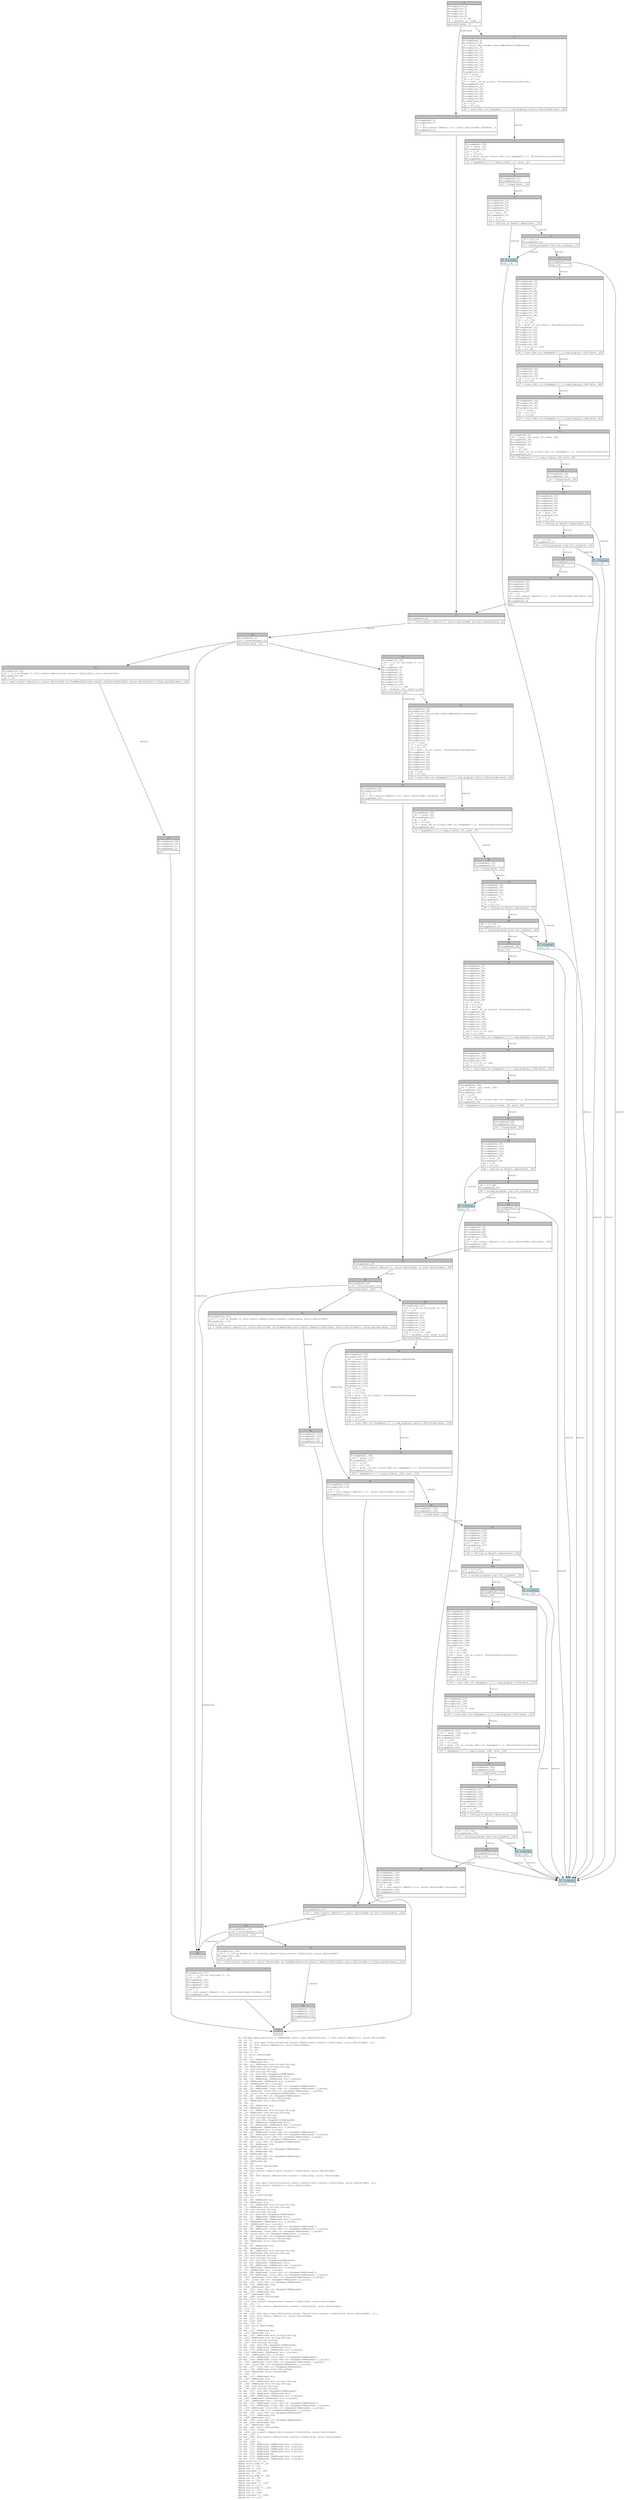 digraph Mir_0_4602 {
    graph [fontname="Courier, monospace"];
    node [fontname="Courier, monospace"];
    edge [fontname="Courier, monospace"];
    label=<fn validate_spot_position(_1: &amp;ReErased state::user::SpotPosition) -&gt; std::result::Result&lt;(), error::ErrorCode&gt;<br align="left"/>let _2: ();<br align="left"/>let mut _3: std::ops::ControlFlow&lt;std::result::Result&lt;std::convert::Infallible, error::ErrorCode&gt;, ()&gt;;<br align="left"/>let mut _4: std::result::Result&lt;(), error::ErrorCode&gt;;<br align="left"/>let mut _5: bool;<br align="left"/>let mut _6: u8;<br align="left"/>let mut _7: ();<br align="left"/>let _8: error::ErrorCode;<br align="left"/>let _9: ();<br align="left"/>let mut _10: &amp;ReErased str;<br align="left"/>let _11: &amp;ReErased str;<br align="left"/>let mut _12: &amp;ReErased std::string::String;<br align="left"/>let _13: &amp;ReErased std::string::String;<br align="left"/>let _14: std::string::String;<br align="left"/>let _15: std::string::String;<br align="left"/>let mut _16: std::fmt::Arguments&lt;ReErased&gt;;<br align="left"/>let mut _17: &amp;ReErased [&amp;ReErased str];<br align="left"/>let mut _18: &amp;ReErased [&amp;ReErased str; 2_usize];<br align="left"/>let _19: &amp;ReErased [&amp;ReErased str; 2_usize];<br align="left"/>let _20: [&amp;ReErased str; 2_usize];<br align="left"/>let mut _21: &amp;ReErased [core::fmt::rt::Argument&lt;ReErased&gt;];<br align="left"/>let mut _22: &amp;ReErased [core::fmt::rt::Argument&lt;ReErased&gt;; 1_usize];<br align="left"/>let _23: &amp;ReErased [core::fmt::rt::Argument&lt;ReErased&gt;; 1_usize];<br align="left"/>let _24: [core::fmt::rt::Argument&lt;ReErased&gt;; 1_usize];<br align="left"/>let mut _25: core::fmt::rt::Argument&lt;ReErased&gt;;<br align="left"/>let mut _26: &amp;ReErased error::ErrorCode;<br align="left"/>let _27: &amp;ReErased error::ErrorCode;<br align="left"/>let _28: ();<br align="left"/>let mut _29: &amp;ReErased str;<br align="left"/>let _30: &amp;ReErased str;<br align="left"/>let mut _31: &amp;ReErased std::string::String;<br align="left"/>let _32: &amp;ReErased std::string::String;<br align="left"/>let _33: std::string::String;<br align="left"/>let _34: std::string::String;<br align="left"/>let mut _35: std::fmt::Arguments&lt;ReErased&gt;;<br align="left"/>let mut _36: &amp;ReErased [&amp;ReErased str];<br align="left"/>let mut _37: &amp;ReErased [&amp;ReErased str; 3_usize];<br align="left"/>let _38: &amp;ReErased [&amp;ReErased str; 3_usize];<br align="left"/>let _39: [&amp;ReErased str; 3_usize];<br align="left"/>let mut _40: &amp;ReErased [core::fmt::rt::Argument&lt;ReErased&gt;];<br align="left"/>let mut _41: &amp;ReErased [core::fmt::rt::Argument&lt;ReErased&gt;; 3_usize];<br align="left"/>let _42: &amp;ReErased [core::fmt::rt::Argument&lt;ReErased&gt;; 3_usize];<br align="left"/>let _43: [core::fmt::rt::Argument&lt;ReErased&gt;; 3_usize];<br align="left"/>let mut _44: core::fmt::rt::Argument&lt;ReErased&gt;;<br align="left"/>let mut _45: &amp;ReErased u16;<br align="left"/>let _46: &amp;ReErased u16;<br align="left"/>let mut _47: core::fmt::rt::Argument&lt;ReErased&gt;;<br align="left"/>let mut _48: &amp;ReErased u8;<br align="left"/>let _49: &amp;ReErased u8;<br align="left"/>let mut _50: core::fmt::rt::Argument&lt;ReErased&gt;;<br align="left"/>let mut _51: &amp;ReErased u8;<br align="left"/>let _52: &amp;ReErased u8;<br align="left"/>let _53: u8;<br align="left"/>let mut _54: error::ErrorCode;<br align="left"/>let mut _55: isize;<br align="left"/>let _56: std::result::Result&lt;std::convert::Infallible, error::ErrorCode&gt;;<br align="left"/>let mut _57: !;<br align="left"/>let mut _58: std::result::Result&lt;std::convert::Infallible, error::ErrorCode&gt;;<br align="left"/>let _59: ();<br align="left"/>let _60: ();<br align="left"/>let mut _61: std::ops::ControlFlow&lt;std::result::Result&lt;std::convert::Infallible, error::ErrorCode&gt;, ()&gt;;<br align="left"/>let mut _62: std::result::Result&lt;(), error::ErrorCode&gt;;<br align="left"/>let mut _63: bool;<br align="left"/>let mut _64: i64;<br align="left"/>let mut _65: ();<br align="left"/>let _66: error::ErrorCode;<br align="left"/>let _67: ();<br align="left"/>let mut _68: &amp;ReErased str;<br align="left"/>let _69: &amp;ReErased str;<br align="left"/>let mut _70: &amp;ReErased std::string::String;<br align="left"/>let _71: &amp;ReErased std::string::String;<br align="left"/>let _72: std::string::String;<br align="left"/>let _73: std::string::String;<br align="left"/>let mut _74: std::fmt::Arguments&lt;ReErased&gt;;<br align="left"/>let mut _75: &amp;ReErased [&amp;ReErased str];<br align="left"/>let mut _76: &amp;ReErased [&amp;ReErased str; 2_usize];<br align="left"/>let _77: &amp;ReErased [&amp;ReErased str; 2_usize];<br align="left"/>let _78: [&amp;ReErased str; 2_usize];<br align="left"/>let mut _79: &amp;ReErased [core::fmt::rt::Argument&lt;ReErased&gt;];<br align="left"/>let mut _80: &amp;ReErased [core::fmt::rt::Argument&lt;ReErased&gt;; 1_usize];<br align="left"/>let _81: &amp;ReErased [core::fmt::rt::Argument&lt;ReErased&gt;; 1_usize];<br align="left"/>let _82: [core::fmt::rt::Argument&lt;ReErased&gt;; 1_usize];<br align="left"/>let mut _83: core::fmt::rt::Argument&lt;ReErased&gt;;<br align="left"/>let mut _84: &amp;ReErased error::ErrorCode;<br align="left"/>let _85: &amp;ReErased error::ErrorCode;<br align="left"/>let _86: ();<br align="left"/>let mut _87: &amp;ReErased str;<br align="left"/>let _88: &amp;ReErased str;<br align="left"/>let mut _89: &amp;ReErased std::string::String;<br align="left"/>let _90: &amp;ReErased std::string::String;<br align="left"/>let _91: std::string::String;<br align="left"/>let _92: std::string::String;<br align="left"/>let mut _93: std::fmt::Arguments&lt;ReErased&gt;;<br align="left"/>let mut _94: &amp;ReErased [&amp;ReErased str];<br align="left"/>let mut _95: &amp;ReErased [&amp;ReErased str; 3_usize];<br align="left"/>let _96: &amp;ReErased [&amp;ReErased str; 3_usize];<br align="left"/>let _97: [&amp;ReErased str; 3_usize];<br align="left"/>let mut _98: &amp;ReErased [core::fmt::rt::Argument&lt;ReErased&gt;];<br align="left"/>let mut _99: &amp;ReErased [core::fmt::rt::Argument&lt;ReErased&gt;; 2_usize];<br align="left"/>let _100: &amp;ReErased [core::fmt::rt::Argument&lt;ReErased&gt;; 2_usize];<br align="left"/>let _101: [core::fmt::rt::Argument&lt;ReErased&gt;; 2_usize];<br align="left"/>let mut _102: core::fmt::rt::Argument&lt;ReErased&gt;;<br align="left"/>let mut _103: &amp;ReErased u16;<br align="left"/>let _104: &amp;ReErased u16;<br align="left"/>let mut _105: core::fmt::rt::Argument&lt;ReErased&gt;;<br align="left"/>let mut _106: &amp;ReErased i64;<br align="left"/>let _107: &amp;ReErased i64;<br align="left"/>let mut _108: error::ErrorCode;<br align="left"/>let mut _109: isize;<br align="left"/>let _110: std::result::Result&lt;std::convert::Infallible, error::ErrorCode&gt;;<br align="left"/>let mut _111: !;<br align="left"/>let mut _112: std::result::Result&lt;std::convert::Infallible, error::ErrorCode&gt;;<br align="left"/>let _113: ();<br align="left"/>let _114: ();<br align="left"/>let mut _115: std::ops::ControlFlow&lt;std::result::Result&lt;std::convert::Infallible, error::ErrorCode&gt;, ()&gt;;<br align="left"/>let mut _116: std::result::Result&lt;(), error::ErrorCode&gt;;<br align="left"/>let mut _117: bool;<br align="left"/>let mut _118: i64;<br align="left"/>let mut _119: ();<br align="left"/>let _120: error::ErrorCode;<br align="left"/>let _121: ();<br align="left"/>let mut _122: &amp;ReErased str;<br align="left"/>let _123: &amp;ReErased str;<br align="left"/>let mut _124: &amp;ReErased std::string::String;<br align="left"/>let _125: &amp;ReErased std::string::String;<br align="left"/>let _126: std::string::String;<br align="left"/>let _127: std::string::String;<br align="left"/>let mut _128: std::fmt::Arguments&lt;ReErased&gt;;<br align="left"/>let mut _129: &amp;ReErased [&amp;ReErased str];<br align="left"/>let mut _130: &amp;ReErased [&amp;ReErased str; 2_usize];<br align="left"/>let _131: &amp;ReErased [&amp;ReErased str; 2_usize];<br align="left"/>let _132: [&amp;ReErased str; 2_usize];<br align="left"/>let mut _133: &amp;ReErased [core::fmt::rt::Argument&lt;ReErased&gt;];<br align="left"/>let mut _134: &amp;ReErased [core::fmt::rt::Argument&lt;ReErased&gt;; 1_usize];<br align="left"/>let _135: &amp;ReErased [core::fmt::rt::Argument&lt;ReErased&gt;; 1_usize];<br align="left"/>let _136: [core::fmt::rt::Argument&lt;ReErased&gt;; 1_usize];<br align="left"/>let mut _137: core::fmt::rt::Argument&lt;ReErased&gt;;<br align="left"/>let mut _138: &amp;ReErased error::ErrorCode;<br align="left"/>let _139: &amp;ReErased error::ErrorCode;<br align="left"/>let _140: ();<br align="left"/>let mut _141: &amp;ReErased str;<br align="left"/>let _142: &amp;ReErased str;<br align="left"/>let mut _143: &amp;ReErased std::string::String;<br align="left"/>let _144: &amp;ReErased std::string::String;<br align="left"/>let _145: std::string::String;<br align="left"/>let _146: std::string::String;<br align="left"/>let mut _147: std::fmt::Arguments&lt;ReErased&gt;;<br align="left"/>let mut _148: &amp;ReErased [&amp;ReErased str];<br align="left"/>let mut _149: &amp;ReErased [&amp;ReErased str; 3_usize];<br align="left"/>let _150: &amp;ReErased [&amp;ReErased str; 3_usize];<br align="left"/>let _151: [&amp;ReErased str; 3_usize];<br align="left"/>let mut _152: &amp;ReErased [core::fmt::rt::Argument&lt;ReErased&gt;];<br align="left"/>let mut _153: &amp;ReErased [core::fmt::rt::Argument&lt;ReErased&gt;; 2_usize];<br align="left"/>let _154: &amp;ReErased [core::fmt::rt::Argument&lt;ReErased&gt;; 2_usize];<br align="left"/>let _155: [core::fmt::rt::Argument&lt;ReErased&gt;; 2_usize];<br align="left"/>let mut _156: core::fmt::rt::Argument&lt;ReErased&gt;;<br align="left"/>let mut _157: &amp;ReErased u16;<br align="left"/>let _158: &amp;ReErased u16;<br align="left"/>let mut _159: core::fmt::rt::Argument&lt;ReErased&gt;;<br align="left"/>let mut _160: &amp;ReErased i64;<br align="left"/>let _161: &amp;ReErased i64;<br align="left"/>let mut _162: error::ErrorCode;<br align="left"/>let mut _163: isize;<br align="left"/>let _164: std::result::Result&lt;std::convert::Infallible, error::ErrorCode&gt;;<br align="left"/>let mut _165: !;<br align="left"/>let mut _166: std::result::Result&lt;std::convert::Infallible, error::ErrorCode&gt;;<br align="left"/>let _167: ();<br align="left"/>let mut _168: ();<br align="left"/>let mut _169: &amp;ReErased [&amp;ReErased str; 3_usize];<br align="left"/>let mut _170: &amp;ReErased [&amp;ReErased str; 2_usize];<br align="left"/>let mut _171: &amp;ReErased [&amp;ReErased str; 3_usize];<br align="left"/>let mut _172: &amp;ReErased [&amp;ReErased str; 2_usize];<br align="left"/>let mut _173: &amp;ReErased u8;<br align="left"/>let mut _174: &amp;ReErased [&amp;ReErased str; 3_usize];<br align="left"/>let mut _175: &amp;ReErased [&amp;ReErased str; 2_usize];<br align="left"/>debug position =&gt; _1;<br align="left"/>debug error_code =&gt; _8;<br align="left"/>debug res =&gt; _15;<br align="left"/>debug res =&gt; _34;<br align="left"/>debug residual =&gt; _56;<br align="left"/>debug val =&gt; _59;<br align="left"/>debug error_code =&gt; _66;<br align="left"/>debug res =&gt; _73;<br align="left"/>debug res =&gt; _92;<br align="left"/>debug residual =&gt; _110;<br align="left"/>debug val =&gt; _113;<br align="left"/>debug error_code =&gt; _120;<br align="left"/>debug res =&gt; _127;<br align="left"/>debug res =&gt; _146;<br align="left"/>debug residual =&gt; _164;<br align="left"/>debug val =&gt; _167;<br align="left"/>>;
    bb0__0_4602 [shape="none", label=<<table border="0" cellborder="1" cellspacing="0"><tr><td bgcolor="gray" align="center" colspan="1">0</td></tr><tr><td align="left" balign="left">StorageLive(_2)<br/>StorageLive(_3)<br/>StorageLive(_4)<br/>StorageLive(_5)<br/>StorageLive(_6)<br/>_6 = ((*_1).6: u8)<br/>_5 = Le(move _6, const _)<br/></td></tr><tr><td align="left">switchInt(move _5)</td></tr></table>>];
    bb1__0_4602 [shape="none", label=<<table border="0" cellborder="1" cellspacing="0"><tr><td bgcolor="gray" align="center" colspan="1">1</td></tr><tr><td align="left" balign="left">StorageDead(_6)<br/>StorageLive(_7)<br/>_7 = ()<br/>_4 = std::result::Result::&lt;(), error::ErrorCode&gt;::Ok(move _7)<br/>StorageDead(_7)<br/></td></tr><tr><td align="left">goto</td></tr></table>>];
    bb2__0_4602 [shape="none", label=<<table border="0" cellborder="1" cellspacing="0"><tr><td bgcolor="gray" align="center" colspan="1">2</td></tr><tr><td align="left" balign="left">StorageDead(_6)<br/>StorageLive(_8)<br/>_8 = error::ErrorCode::InvalidSpotPositionDetected<br/>StorageLive(_9)<br/>StorageLive(_10)<br/>StorageLive(_11)<br/>StorageLive(_12)<br/>StorageLive(_13)<br/>StorageLive(_14)<br/>StorageLive(_15)<br/>StorageLive(_16)<br/>StorageLive(_17)<br/>StorageLive(_18)<br/>StorageLive(_19)<br/>_175 = const _<br/>_19 = &amp;(*_175)<br/>_18 = &amp;(*_19)<br/>_17 = move _18 as &amp;[&amp;str] (PointerCoercion(Unsize))<br/>StorageDead(_18)<br/>StorageLive(_21)<br/>StorageLive(_22)<br/>StorageLive(_23)<br/>StorageLive(_24)<br/>StorageLive(_25)<br/>StorageLive(_26)<br/>StorageLive(_27)<br/>_27 = &amp;_8<br/>_26 = &amp;(*_27)<br/></td></tr><tr><td align="left">_25 = core::fmt::rt::Argument::&lt;'_&gt;::new_display::&lt;error::ErrorCode&gt;(move _26)</td></tr></table>>];
    bb3__0_4602 [shape="none", label=<<table border="0" cellborder="1" cellspacing="0"><tr><td bgcolor="gray" align="center" colspan="1">3</td></tr><tr><td align="left" balign="left">StorageDead(_26)<br/>_24 = [move _25]<br/>StorageDead(_25)<br/>_23 = &amp;_24<br/>_22 = &amp;(*_23)<br/>_21 = move _22 as &amp;[core::fmt::rt::Argument&lt;'_&gt;] (PointerCoercion(Unsize))<br/>StorageDead(_22)<br/></td></tr><tr><td align="left">_16 = Arguments::&lt;'_&gt;::new_v1(move _17, move _21)</td></tr></table>>];
    bb4__0_4602 [shape="none", label=<<table border="0" cellborder="1" cellspacing="0"><tr><td bgcolor="gray" align="center" colspan="1">4</td></tr><tr><td align="left" balign="left">StorageDead(_21)<br/>StorageDead(_17)<br/></td></tr><tr><td align="left">_15 = format(move _16)</td></tr></table>>];
    bb5__0_4602 [shape="none", label=<<table border="0" cellborder="1" cellspacing="0"><tr><td bgcolor="gray" align="center" colspan="1">5</td></tr><tr><td align="left" balign="left">StorageDead(_16)<br/>StorageDead(_27)<br/>StorageDead(_24)<br/>StorageDead(_23)<br/>StorageDead(_19)<br/>_14 = move _15<br/>StorageDead(_15)<br/>_13 = &amp;_14<br/>_12 = &amp;(*_13)<br/></td></tr><tr><td align="left">_11 = &lt;String as Deref&gt;::deref(move _12)</td></tr></table>>];
    bb6__0_4602 [shape="none", label=<<table border="0" cellborder="1" cellspacing="0"><tr><td bgcolor="gray" align="center" colspan="1">6</td></tr><tr><td align="left" balign="left">_10 = &amp;(*_11)<br/>StorageDead(_12)<br/></td></tr><tr><td align="left">_9 = solana_program::log::sol_log(move _10)</td></tr></table>>];
    bb7__0_4602 [shape="none", label=<<table border="0" cellborder="1" cellspacing="0"><tr><td bgcolor="gray" align="center" colspan="1">7</td></tr><tr><td align="left" balign="left">StorageDead(_10)<br/></td></tr><tr><td align="left">drop(_14)</td></tr></table>>];
    bb8__0_4602 [shape="none", label=<<table border="0" cellborder="1" cellspacing="0"><tr><td bgcolor="gray" align="center" colspan="1">8</td></tr><tr><td align="left" balign="left">StorageDead(_14)<br/>StorageDead(_13)<br/>StorageDead(_11)<br/>StorageDead(_9)<br/>StorageLive(_28)<br/>StorageLive(_29)<br/>StorageLive(_30)<br/>StorageLive(_31)<br/>StorageLive(_32)<br/>StorageLive(_33)<br/>StorageLive(_34)<br/>StorageLive(_35)<br/>StorageLive(_36)<br/>StorageLive(_37)<br/>StorageLive(_38)<br/>_174 = const _<br/>_38 = &amp;(*_174)<br/>_37 = &amp;(*_38)<br/>_36 = move _37 as &amp;[&amp;str] (PointerCoercion(Unsize))<br/>StorageDead(_37)<br/>StorageLive(_40)<br/>StorageLive(_41)<br/>StorageLive(_42)<br/>StorageLive(_43)<br/>StorageLive(_44)<br/>StorageLive(_45)<br/>StorageLive(_46)<br/>_46 = &amp;((*_1).4: u16)<br/>_45 = &amp;(*_46)<br/></td></tr><tr><td align="left">_44 = core::fmt::rt::Argument::&lt;'_&gt;::new_display::&lt;u16&gt;(move _45)</td></tr></table>>];
    bb9__0_4602 [shape="none", label=<<table border="0" cellborder="1" cellspacing="0"><tr><td bgcolor="gray" align="center" colspan="1">9</td></tr><tr><td align="left" balign="left">StorageDead(_45)<br/>StorageLive(_47)<br/>StorageLive(_48)<br/>StorageLive(_49)<br/>_49 = &amp;((*_1).6: u8)<br/>_48 = &amp;(*_49)<br/></td></tr><tr><td align="left">_47 = core::fmt::rt::Argument::&lt;'_&gt;::new_display::&lt;u8&gt;(move _48)</td></tr></table>>];
    bb10__0_4602 [shape="none", label=<<table border="0" cellborder="1" cellspacing="0"><tr><td bgcolor="gray" align="center" colspan="1">10</td></tr><tr><td align="left" balign="left">StorageDead(_48)<br/>StorageLive(_50)<br/>StorageLive(_51)<br/>StorageLive(_52)<br/>_173 = const _<br/>_52 = &amp;(*_173)<br/>_51 = &amp;(*_52)<br/></td></tr><tr><td align="left">_50 = core::fmt::rt::Argument::&lt;'_&gt;::new_display::&lt;u8&gt;(move _51)</td></tr></table>>];
    bb11__0_4602 [shape="none", label=<<table border="0" cellborder="1" cellspacing="0"><tr><td bgcolor="gray" align="center" colspan="1">11</td></tr><tr><td align="left" balign="left">StorageDead(_51)<br/>_43 = [move _44, move _47, move _50]<br/>StorageDead(_50)<br/>StorageDead(_47)<br/>StorageDead(_44)<br/>_42 = &amp;_43<br/>_41 = &amp;(*_42)<br/>_40 = move _41 as &amp;[core::fmt::rt::Argument&lt;'_&gt;] (PointerCoercion(Unsize))<br/>StorageDead(_41)<br/></td></tr><tr><td align="left">_35 = Arguments::&lt;'_&gt;::new_v1(move _36, move _40)</td></tr></table>>];
    bb12__0_4602 [shape="none", label=<<table border="0" cellborder="1" cellspacing="0"><tr><td bgcolor="gray" align="center" colspan="1">12</td></tr><tr><td align="left" balign="left">StorageDead(_40)<br/>StorageDead(_36)<br/></td></tr><tr><td align="left">_34 = format(move _35)</td></tr></table>>];
    bb13__0_4602 [shape="none", label=<<table border="0" cellborder="1" cellspacing="0"><tr><td bgcolor="gray" align="center" colspan="1">13</td></tr><tr><td align="left" balign="left">StorageDead(_35)<br/>StorageDead(_52)<br/>StorageDead(_49)<br/>StorageDead(_46)<br/>StorageDead(_43)<br/>StorageDead(_42)<br/>StorageDead(_38)<br/>_33 = move _34<br/>StorageDead(_34)<br/>_32 = &amp;_33<br/>_31 = &amp;(*_32)<br/></td></tr><tr><td align="left">_30 = &lt;String as Deref&gt;::deref(move _31)</td></tr></table>>];
    bb14__0_4602 [shape="none", label=<<table border="0" cellborder="1" cellspacing="0"><tr><td bgcolor="gray" align="center" colspan="1">14</td></tr><tr><td align="left" balign="left">_29 = &amp;(*_30)<br/>StorageDead(_31)<br/></td></tr><tr><td align="left">_28 = solana_program::log::sol_log(move _29)</td></tr></table>>];
    bb15__0_4602 [shape="none", label=<<table border="0" cellborder="1" cellspacing="0"><tr><td bgcolor="gray" align="center" colspan="1">15</td></tr><tr><td align="left" balign="left">StorageDead(_29)<br/></td></tr><tr><td align="left">drop(_33)</td></tr></table>>];
    bb16__0_4602 [shape="none", label=<<table border="0" cellborder="1" cellspacing="0"><tr><td bgcolor="gray" align="center" colspan="1">16</td></tr><tr><td align="left" balign="left">StorageDead(_33)<br/>StorageDead(_32)<br/>StorageDead(_30)<br/>StorageDead(_28)<br/>StorageLive(_54)<br/>_54 = _8<br/>_4 = std::result::Result::&lt;(), error::ErrorCode&gt;::Err(move _54)<br/>StorageDead(_54)<br/>StorageDead(_8)<br/></td></tr><tr><td align="left">goto</td></tr></table>>];
    bb17__0_4602 [shape="none", label=<<table border="0" cellborder="1" cellspacing="0"><tr><td bgcolor="gray" align="center" colspan="1">17</td></tr><tr><td align="left" balign="left">StorageDead(_5)<br/></td></tr><tr><td align="left">_3 = &lt;std::result::Result&lt;(), error::ErrorCode&gt; as Try&gt;::branch(move _4)</td></tr></table>>];
    bb18__0_4602 [shape="none", label=<<table border="0" cellborder="1" cellspacing="0"><tr><td bgcolor="gray" align="center" colspan="1">18</td></tr><tr><td align="left" balign="left">StorageDead(_4)<br/>_55 = discriminant(_3)<br/></td></tr><tr><td align="left">switchInt(move _55)</td></tr></table>>];
    bb19__0_4602 [shape="none", label=<<table border="0" cellborder="1" cellspacing="0"><tr><td bgcolor="gray" align="center" colspan="1">19</td></tr><tr><td align="left" balign="left">StorageLive(_59)<br/>_59 = ((_3 as Continue).0: ())<br/>_2 = _59<br/>StorageDead(_59)<br/>StorageDead(_3)<br/>StorageDead(_2)<br/>StorageLive(_60)<br/>StorageLive(_61)<br/>StorageLive(_62)<br/>StorageLive(_63)<br/>StorageLive(_64)<br/>_64 = ((*_1).1: i64)<br/>_63 = Ge(move _64, const 0_i64)<br/></td></tr><tr><td align="left">switchInt(move _63)</td></tr></table>>];
    bb20__0_4602 [shape="none", label=<<table border="0" cellborder="1" cellspacing="0"><tr><td bgcolor="gray" align="center" colspan="1">20</td></tr><tr><td align="left">unreachable</td></tr></table>>];
    bb21__0_4602 [shape="none", label=<<table border="0" cellborder="1" cellspacing="0"><tr><td bgcolor="gray" align="center" colspan="1">21</td></tr><tr><td align="left" balign="left">StorageLive(_56)<br/>_56 = ((_3 as Break).0: std::result::Result&lt;std::convert::Infallible, error::ErrorCode&gt;)<br/>StorageLive(_58)<br/>_58 = _56<br/></td></tr><tr><td align="left">_0 = &lt;std::result::Result&lt;(), error::ErrorCode&gt; as FromResidual&lt;std::result::Result&lt;Infallible, error::ErrorCode&gt;&gt;&gt;::from_residual(move _58)</td></tr></table>>];
    bb22__0_4602 [shape="none", label=<<table border="0" cellborder="1" cellspacing="0"><tr><td bgcolor="gray" align="center" colspan="1">22</td></tr><tr><td align="left" balign="left">StorageDead(_58)<br/>StorageDead(_56)<br/>StorageDead(_3)<br/>StorageDead(_2)<br/></td></tr><tr><td align="left">goto</td></tr></table>>];
    bb23__0_4602 [shape="none", label=<<table border="0" cellborder="1" cellspacing="0"><tr><td bgcolor="gray" align="center" colspan="1">23</td></tr><tr><td align="left" balign="left">StorageDead(_64)<br/>StorageLive(_65)<br/>_65 = ()<br/>_62 = std::result::Result::&lt;(), error::ErrorCode&gt;::Ok(move _65)<br/>StorageDead(_65)<br/></td></tr><tr><td align="left">goto</td></tr></table>>];
    bb24__0_4602 [shape="none", label=<<table border="0" cellborder="1" cellspacing="0"><tr><td bgcolor="gray" align="center" colspan="1">24</td></tr><tr><td align="left" balign="left">StorageDead(_64)<br/>StorageLive(_66)<br/>_66 = error::ErrorCode::InvalidSpotPositionDetected<br/>StorageLive(_67)<br/>StorageLive(_68)<br/>StorageLive(_69)<br/>StorageLive(_70)<br/>StorageLive(_71)<br/>StorageLive(_72)<br/>StorageLive(_73)<br/>StorageLive(_74)<br/>StorageLive(_75)<br/>StorageLive(_76)<br/>StorageLive(_77)<br/>_172 = const _<br/>_77 = &amp;(*_172)<br/>_76 = &amp;(*_77)<br/>_75 = move _76 as &amp;[&amp;str] (PointerCoercion(Unsize))<br/>StorageDead(_76)<br/>StorageLive(_79)<br/>StorageLive(_80)<br/>StorageLive(_81)<br/>StorageLive(_82)<br/>StorageLive(_83)<br/>StorageLive(_84)<br/>StorageLive(_85)<br/>_85 = &amp;_66<br/>_84 = &amp;(*_85)<br/></td></tr><tr><td align="left">_83 = core::fmt::rt::Argument::&lt;'_&gt;::new_display::&lt;error::ErrorCode&gt;(move _84)</td></tr></table>>];
    bb25__0_4602 [shape="none", label=<<table border="0" cellborder="1" cellspacing="0"><tr><td bgcolor="gray" align="center" colspan="1">25</td></tr><tr><td align="left" balign="left">StorageDead(_84)<br/>_82 = [move _83]<br/>StorageDead(_83)<br/>_81 = &amp;_82<br/>_80 = &amp;(*_81)<br/>_79 = move _80 as &amp;[core::fmt::rt::Argument&lt;'_&gt;] (PointerCoercion(Unsize))<br/>StorageDead(_80)<br/></td></tr><tr><td align="left">_74 = Arguments::&lt;'_&gt;::new_v1(move _75, move _79)</td></tr></table>>];
    bb26__0_4602 [shape="none", label=<<table border="0" cellborder="1" cellspacing="0"><tr><td bgcolor="gray" align="center" colspan="1">26</td></tr><tr><td align="left" balign="left">StorageDead(_79)<br/>StorageDead(_75)<br/></td></tr><tr><td align="left">_73 = format(move _74)</td></tr></table>>];
    bb27__0_4602 [shape="none", label=<<table border="0" cellborder="1" cellspacing="0"><tr><td bgcolor="gray" align="center" colspan="1">27</td></tr><tr><td align="left" balign="left">StorageDead(_74)<br/>StorageDead(_85)<br/>StorageDead(_82)<br/>StorageDead(_81)<br/>StorageDead(_77)<br/>_72 = move _73<br/>StorageDead(_73)<br/>_71 = &amp;_72<br/>_70 = &amp;(*_71)<br/></td></tr><tr><td align="left">_69 = &lt;String as Deref&gt;::deref(move _70)</td></tr></table>>];
    bb28__0_4602 [shape="none", label=<<table border="0" cellborder="1" cellspacing="0"><tr><td bgcolor="gray" align="center" colspan="1">28</td></tr><tr><td align="left" balign="left">_68 = &amp;(*_69)<br/>StorageDead(_70)<br/></td></tr><tr><td align="left">_67 = solana_program::log::sol_log(move _68)</td></tr></table>>];
    bb29__0_4602 [shape="none", label=<<table border="0" cellborder="1" cellspacing="0"><tr><td bgcolor="gray" align="center" colspan="1">29</td></tr><tr><td align="left" balign="left">StorageDead(_68)<br/></td></tr><tr><td align="left">drop(_72)</td></tr></table>>];
    bb30__0_4602 [shape="none", label=<<table border="0" cellborder="1" cellspacing="0"><tr><td bgcolor="gray" align="center" colspan="1">30</td></tr><tr><td align="left" balign="left">StorageDead(_72)<br/>StorageDead(_71)<br/>StorageDead(_69)<br/>StorageDead(_67)<br/>StorageLive(_86)<br/>StorageLive(_87)<br/>StorageLive(_88)<br/>StorageLive(_89)<br/>StorageLive(_90)<br/>StorageLive(_91)<br/>StorageLive(_92)<br/>StorageLive(_93)<br/>StorageLive(_94)<br/>StorageLive(_95)<br/>StorageLive(_96)<br/>_171 = const _<br/>_96 = &amp;(*_171)<br/>_95 = &amp;(*_96)<br/>_94 = move _95 as &amp;[&amp;str] (PointerCoercion(Unsize))<br/>StorageDead(_95)<br/>StorageLive(_98)<br/>StorageLive(_99)<br/>StorageLive(_100)<br/>StorageLive(_101)<br/>StorageLive(_102)<br/>StorageLive(_103)<br/>StorageLive(_104)<br/>_104 = &amp;((*_1).4: u16)<br/>_103 = &amp;(*_104)<br/></td></tr><tr><td align="left">_102 = core::fmt::rt::Argument::&lt;'_&gt;::new_display::&lt;u16&gt;(move _103)</td></tr></table>>];
    bb31__0_4602 [shape="none", label=<<table border="0" cellborder="1" cellspacing="0"><tr><td bgcolor="gray" align="center" colspan="1">31</td></tr><tr><td align="left" balign="left">StorageDead(_103)<br/>StorageLive(_105)<br/>StorageLive(_106)<br/>StorageLive(_107)<br/>_107 = &amp;((*_1).1: i64)<br/>_106 = &amp;(*_107)<br/></td></tr><tr><td align="left">_105 = core::fmt::rt::Argument::&lt;'_&gt;::new_display::&lt;i64&gt;(move _106)</td></tr></table>>];
    bb32__0_4602 [shape="none", label=<<table border="0" cellborder="1" cellspacing="0"><tr><td bgcolor="gray" align="center" colspan="1">32</td></tr><tr><td align="left" balign="left">StorageDead(_106)<br/>_101 = [move _102, move _105]<br/>StorageDead(_105)<br/>StorageDead(_102)<br/>_100 = &amp;_101<br/>_99 = &amp;(*_100)<br/>_98 = move _99 as &amp;[core::fmt::rt::Argument&lt;'_&gt;] (PointerCoercion(Unsize))<br/>StorageDead(_99)<br/></td></tr><tr><td align="left">_93 = Arguments::&lt;'_&gt;::new_v1(move _94, move _98)</td></tr></table>>];
    bb33__0_4602 [shape="none", label=<<table border="0" cellborder="1" cellspacing="0"><tr><td bgcolor="gray" align="center" colspan="1">33</td></tr><tr><td align="left" balign="left">StorageDead(_98)<br/>StorageDead(_94)<br/></td></tr><tr><td align="left">_92 = format(move _93)</td></tr></table>>];
    bb34__0_4602 [shape="none", label=<<table border="0" cellborder="1" cellspacing="0"><tr><td bgcolor="gray" align="center" colspan="1">34</td></tr><tr><td align="left" balign="left">StorageDead(_93)<br/>StorageDead(_107)<br/>StorageDead(_104)<br/>StorageDead(_101)<br/>StorageDead(_100)<br/>StorageDead(_96)<br/>_91 = move _92<br/>StorageDead(_92)<br/>_90 = &amp;_91<br/>_89 = &amp;(*_90)<br/></td></tr><tr><td align="left">_88 = &lt;String as Deref&gt;::deref(move _89)</td></tr></table>>];
    bb35__0_4602 [shape="none", label=<<table border="0" cellborder="1" cellspacing="0"><tr><td bgcolor="gray" align="center" colspan="1">35</td></tr><tr><td align="left" balign="left">_87 = &amp;(*_88)<br/>StorageDead(_89)<br/></td></tr><tr><td align="left">_86 = solana_program::log::sol_log(move _87)</td></tr></table>>];
    bb36__0_4602 [shape="none", label=<<table border="0" cellborder="1" cellspacing="0"><tr><td bgcolor="gray" align="center" colspan="1">36</td></tr><tr><td align="left" balign="left">StorageDead(_87)<br/></td></tr><tr><td align="left">drop(_91)</td></tr></table>>];
    bb37__0_4602 [shape="none", label=<<table border="0" cellborder="1" cellspacing="0"><tr><td bgcolor="gray" align="center" colspan="1">37</td></tr><tr><td align="left" balign="left">StorageDead(_91)<br/>StorageDead(_90)<br/>StorageDead(_88)<br/>StorageDead(_86)<br/>StorageLive(_108)<br/>_108 = _66<br/>_62 = std::result::Result::&lt;(), error::ErrorCode&gt;::Err(move _108)<br/>StorageDead(_108)<br/>StorageDead(_66)<br/></td></tr><tr><td align="left">goto</td></tr></table>>];
    bb38__0_4602 [shape="none", label=<<table border="0" cellborder="1" cellspacing="0"><tr><td bgcolor="gray" align="center" colspan="1">38</td></tr><tr><td align="left" balign="left">StorageDead(_63)<br/></td></tr><tr><td align="left">_61 = &lt;std::result::Result&lt;(), error::ErrorCode&gt; as Try&gt;::branch(move _62)</td></tr></table>>];
    bb39__0_4602 [shape="none", label=<<table border="0" cellborder="1" cellspacing="0"><tr><td bgcolor="gray" align="center" colspan="1">39</td></tr><tr><td align="left" balign="left">StorageDead(_62)<br/>_109 = discriminant(_61)<br/></td></tr><tr><td align="left">switchInt(move _109)</td></tr></table>>];
    bb40__0_4602 [shape="none", label=<<table border="0" cellborder="1" cellspacing="0"><tr><td bgcolor="gray" align="center" colspan="1">40</td></tr><tr><td align="left" balign="left">StorageLive(_113)<br/>_113 = ((_61 as Continue).0: ())<br/>_60 = _113<br/>StorageDead(_113)<br/>StorageDead(_61)<br/>StorageDead(_60)<br/>StorageLive(_114)<br/>StorageLive(_115)<br/>StorageLive(_116)<br/>StorageLive(_117)<br/>StorageLive(_118)<br/>_118 = ((*_1).2: i64)<br/>_117 = Le(move _118, const 0_i64)<br/></td></tr><tr><td align="left">switchInt(move _117)</td></tr></table>>];
    bb41__0_4602 [shape="none", label=<<table border="0" cellborder="1" cellspacing="0"><tr><td bgcolor="gray" align="center" colspan="1">41</td></tr><tr><td align="left" balign="left">StorageLive(_110)<br/>_110 = ((_61 as Break).0: std::result::Result&lt;std::convert::Infallible, error::ErrorCode&gt;)<br/>StorageLive(_112)<br/>_112 = _110<br/></td></tr><tr><td align="left">_0 = &lt;std::result::Result&lt;(), error::ErrorCode&gt; as FromResidual&lt;std::result::Result&lt;Infallible, error::ErrorCode&gt;&gt;&gt;::from_residual(move _112)</td></tr></table>>];
    bb42__0_4602 [shape="none", label=<<table border="0" cellborder="1" cellspacing="0"><tr><td bgcolor="gray" align="center" colspan="1">42</td></tr><tr><td align="left" balign="left">StorageDead(_112)<br/>StorageDead(_110)<br/>StorageDead(_61)<br/>StorageDead(_60)<br/></td></tr><tr><td align="left">goto</td></tr></table>>];
    bb43__0_4602 [shape="none", label=<<table border="0" cellborder="1" cellspacing="0"><tr><td bgcolor="gray" align="center" colspan="1">43</td></tr><tr><td align="left" balign="left">StorageDead(_118)<br/>StorageLive(_119)<br/>_119 = ()<br/>_116 = std::result::Result::&lt;(), error::ErrorCode&gt;::Ok(move _119)<br/>StorageDead(_119)<br/></td></tr><tr><td align="left">goto</td></tr></table>>];
    bb44__0_4602 [shape="none", label=<<table border="0" cellborder="1" cellspacing="0"><tr><td bgcolor="gray" align="center" colspan="1">44</td></tr><tr><td align="left" balign="left">StorageDead(_118)<br/>StorageLive(_120)<br/>_120 = error::ErrorCode::InvalidSpotPositionDetected<br/>StorageLive(_121)<br/>StorageLive(_122)<br/>StorageLive(_123)<br/>StorageLive(_124)<br/>StorageLive(_125)<br/>StorageLive(_126)<br/>StorageLive(_127)<br/>StorageLive(_128)<br/>StorageLive(_129)<br/>StorageLive(_130)<br/>StorageLive(_131)<br/>_170 = const _<br/>_131 = &amp;(*_170)<br/>_130 = &amp;(*_131)<br/>_129 = move _130 as &amp;[&amp;str] (PointerCoercion(Unsize))<br/>StorageDead(_130)<br/>StorageLive(_133)<br/>StorageLive(_134)<br/>StorageLive(_135)<br/>StorageLive(_136)<br/>StorageLive(_137)<br/>StorageLive(_138)<br/>StorageLive(_139)<br/>_139 = &amp;_120<br/>_138 = &amp;(*_139)<br/></td></tr><tr><td align="left">_137 = core::fmt::rt::Argument::&lt;'_&gt;::new_display::&lt;error::ErrorCode&gt;(move _138)</td></tr></table>>];
    bb45__0_4602 [shape="none", label=<<table border="0" cellborder="1" cellspacing="0"><tr><td bgcolor="gray" align="center" colspan="1">45</td></tr><tr><td align="left" balign="left">StorageDead(_138)<br/>_136 = [move _137]<br/>StorageDead(_137)<br/>_135 = &amp;_136<br/>_134 = &amp;(*_135)<br/>_133 = move _134 as &amp;[core::fmt::rt::Argument&lt;'_&gt;] (PointerCoercion(Unsize))<br/>StorageDead(_134)<br/></td></tr><tr><td align="left">_128 = Arguments::&lt;'_&gt;::new_v1(move _129, move _133)</td></tr></table>>];
    bb46__0_4602 [shape="none", label=<<table border="0" cellborder="1" cellspacing="0"><tr><td bgcolor="gray" align="center" colspan="1">46</td></tr><tr><td align="left" balign="left">StorageDead(_133)<br/>StorageDead(_129)<br/></td></tr><tr><td align="left">_127 = format(move _128)</td></tr></table>>];
    bb47__0_4602 [shape="none", label=<<table border="0" cellborder="1" cellspacing="0"><tr><td bgcolor="gray" align="center" colspan="1">47</td></tr><tr><td align="left" balign="left">StorageDead(_128)<br/>StorageDead(_139)<br/>StorageDead(_136)<br/>StorageDead(_135)<br/>StorageDead(_131)<br/>_126 = move _127<br/>StorageDead(_127)<br/>_125 = &amp;_126<br/>_124 = &amp;(*_125)<br/></td></tr><tr><td align="left">_123 = &lt;String as Deref&gt;::deref(move _124)</td></tr></table>>];
    bb48__0_4602 [shape="none", label=<<table border="0" cellborder="1" cellspacing="0"><tr><td bgcolor="gray" align="center" colspan="1">48</td></tr><tr><td align="left" balign="left">_122 = &amp;(*_123)<br/>StorageDead(_124)<br/></td></tr><tr><td align="left">_121 = solana_program::log::sol_log(move _122)</td></tr></table>>];
    bb49__0_4602 [shape="none", label=<<table border="0" cellborder="1" cellspacing="0"><tr><td bgcolor="gray" align="center" colspan="1">49</td></tr><tr><td align="left" balign="left">StorageDead(_122)<br/></td></tr><tr><td align="left">drop(_126)</td></tr></table>>];
    bb50__0_4602 [shape="none", label=<<table border="0" cellborder="1" cellspacing="0"><tr><td bgcolor="gray" align="center" colspan="1">50</td></tr><tr><td align="left" balign="left">StorageDead(_126)<br/>StorageDead(_125)<br/>StorageDead(_123)<br/>StorageDead(_121)<br/>StorageLive(_140)<br/>StorageLive(_141)<br/>StorageLive(_142)<br/>StorageLive(_143)<br/>StorageLive(_144)<br/>StorageLive(_145)<br/>StorageLive(_146)<br/>StorageLive(_147)<br/>StorageLive(_148)<br/>StorageLive(_149)<br/>StorageLive(_150)<br/>_169 = const _<br/>_150 = &amp;(*_169)<br/>_149 = &amp;(*_150)<br/>_148 = move _149 as &amp;[&amp;str] (PointerCoercion(Unsize))<br/>StorageDead(_149)<br/>StorageLive(_152)<br/>StorageLive(_153)<br/>StorageLive(_154)<br/>StorageLive(_155)<br/>StorageLive(_156)<br/>StorageLive(_157)<br/>StorageLive(_158)<br/>_158 = &amp;((*_1).4: u16)<br/>_157 = &amp;(*_158)<br/></td></tr><tr><td align="left">_156 = core::fmt::rt::Argument::&lt;'_&gt;::new_display::&lt;u16&gt;(move _157)</td></tr></table>>];
    bb51__0_4602 [shape="none", label=<<table border="0" cellborder="1" cellspacing="0"><tr><td bgcolor="gray" align="center" colspan="1">51</td></tr><tr><td align="left" balign="left">StorageDead(_157)<br/>StorageLive(_159)<br/>StorageLive(_160)<br/>StorageLive(_161)<br/>_161 = &amp;((*_1).2: i64)<br/>_160 = &amp;(*_161)<br/></td></tr><tr><td align="left">_159 = core::fmt::rt::Argument::&lt;'_&gt;::new_display::&lt;i64&gt;(move _160)</td></tr></table>>];
    bb52__0_4602 [shape="none", label=<<table border="0" cellborder="1" cellspacing="0"><tr><td bgcolor="gray" align="center" colspan="1">52</td></tr><tr><td align="left" balign="left">StorageDead(_160)<br/>_155 = [move _156, move _159]<br/>StorageDead(_159)<br/>StorageDead(_156)<br/>_154 = &amp;_155<br/>_153 = &amp;(*_154)<br/>_152 = move _153 as &amp;[core::fmt::rt::Argument&lt;'_&gt;] (PointerCoercion(Unsize))<br/>StorageDead(_153)<br/></td></tr><tr><td align="left">_147 = Arguments::&lt;'_&gt;::new_v1(move _148, move _152)</td></tr></table>>];
    bb53__0_4602 [shape="none", label=<<table border="0" cellborder="1" cellspacing="0"><tr><td bgcolor="gray" align="center" colspan="1">53</td></tr><tr><td align="left" balign="left">StorageDead(_152)<br/>StorageDead(_148)<br/></td></tr><tr><td align="left">_146 = format(move _147)</td></tr></table>>];
    bb54__0_4602 [shape="none", label=<<table border="0" cellborder="1" cellspacing="0"><tr><td bgcolor="gray" align="center" colspan="1">54</td></tr><tr><td align="left" balign="left">StorageDead(_147)<br/>StorageDead(_161)<br/>StorageDead(_158)<br/>StorageDead(_155)<br/>StorageDead(_154)<br/>StorageDead(_150)<br/>_145 = move _146<br/>StorageDead(_146)<br/>_144 = &amp;_145<br/>_143 = &amp;(*_144)<br/></td></tr><tr><td align="left">_142 = &lt;String as Deref&gt;::deref(move _143)</td></tr></table>>];
    bb55__0_4602 [shape="none", label=<<table border="0" cellborder="1" cellspacing="0"><tr><td bgcolor="gray" align="center" colspan="1">55</td></tr><tr><td align="left" balign="left">_141 = &amp;(*_142)<br/>StorageDead(_143)<br/></td></tr><tr><td align="left">_140 = solana_program::log::sol_log(move _141)</td></tr></table>>];
    bb56__0_4602 [shape="none", label=<<table border="0" cellborder="1" cellspacing="0"><tr><td bgcolor="gray" align="center" colspan="1">56</td></tr><tr><td align="left" balign="left">StorageDead(_141)<br/></td></tr><tr><td align="left">drop(_145)</td></tr></table>>];
    bb57__0_4602 [shape="none", label=<<table border="0" cellborder="1" cellspacing="0"><tr><td bgcolor="gray" align="center" colspan="1">57</td></tr><tr><td align="left" balign="left">StorageDead(_145)<br/>StorageDead(_144)<br/>StorageDead(_142)<br/>StorageDead(_140)<br/>StorageLive(_162)<br/>_162 = _120<br/>_116 = std::result::Result::&lt;(), error::ErrorCode&gt;::Err(move _162)<br/>StorageDead(_162)<br/>StorageDead(_120)<br/></td></tr><tr><td align="left">goto</td></tr></table>>];
    bb58__0_4602 [shape="none", label=<<table border="0" cellborder="1" cellspacing="0"><tr><td bgcolor="gray" align="center" colspan="1">58</td></tr><tr><td align="left" balign="left">StorageDead(_117)<br/></td></tr><tr><td align="left">_115 = &lt;std::result::Result&lt;(), error::ErrorCode&gt; as Try&gt;::branch(move _116)</td></tr></table>>];
    bb59__0_4602 [shape="none", label=<<table border="0" cellborder="1" cellspacing="0"><tr><td bgcolor="gray" align="center" colspan="1">59</td></tr><tr><td align="left" balign="left">StorageDead(_116)<br/>_163 = discriminant(_115)<br/></td></tr><tr><td align="left">switchInt(move _163)</td></tr></table>>];
    bb60__0_4602 [shape="none", label=<<table border="0" cellborder="1" cellspacing="0"><tr><td bgcolor="gray" align="center" colspan="1">60</td></tr><tr><td align="left" balign="left">StorageLive(_167)<br/>_167 = ((_115 as Continue).0: ())<br/>_114 = _167<br/>StorageDead(_167)<br/>StorageDead(_115)<br/>StorageDead(_114)<br/>StorageLive(_168)<br/>_168 = ()<br/>_0 = std::result::Result::&lt;(), error::ErrorCode&gt;::Ok(move _168)<br/>StorageDead(_168)<br/></td></tr><tr><td align="left">goto</td></tr></table>>];
    bb61__0_4602 [shape="none", label=<<table border="0" cellborder="1" cellspacing="0"><tr><td bgcolor="gray" align="center" colspan="1">61</td></tr><tr><td align="left" balign="left">StorageLive(_164)<br/>_164 = ((_115 as Break).0: std::result::Result&lt;std::convert::Infallible, error::ErrorCode&gt;)<br/>StorageLive(_166)<br/>_166 = _164<br/></td></tr><tr><td align="left">_0 = &lt;std::result::Result&lt;(), error::ErrorCode&gt; as FromResidual&lt;std::result::Result&lt;Infallible, error::ErrorCode&gt;&gt;&gt;::from_residual(move _166)</td></tr></table>>];
    bb62__0_4602 [shape="none", label=<<table border="0" cellborder="1" cellspacing="0"><tr><td bgcolor="gray" align="center" colspan="1">62</td></tr><tr><td align="left" balign="left">StorageDead(_166)<br/>StorageDead(_164)<br/>StorageDead(_115)<br/>StorageDead(_114)<br/></td></tr><tr><td align="left">goto</td></tr></table>>];
    bb63__0_4602 [shape="none", label=<<table border="0" cellborder="1" cellspacing="0"><tr><td bgcolor="gray" align="center" colspan="1">63</td></tr><tr><td align="left">return</td></tr></table>>];
    bb64__0_4602 [shape="none", label=<<table border="0" cellborder="1" cellspacing="0"><tr><td bgcolor="lightblue" align="center" colspan="1">64 (cleanup)</td></tr><tr><td align="left">drop(_145)</td></tr></table>>];
    bb65__0_4602 [shape="none", label=<<table border="0" cellborder="1" cellspacing="0"><tr><td bgcolor="lightblue" align="center" colspan="1">65 (cleanup)</td></tr><tr><td align="left">drop(_126)</td></tr></table>>];
    bb66__0_4602 [shape="none", label=<<table border="0" cellborder="1" cellspacing="0"><tr><td bgcolor="lightblue" align="center" colspan="1">66 (cleanup)</td></tr><tr><td align="left">drop(_91)</td></tr></table>>];
    bb67__0_4602 [shape="none", label=<<table border="0" cellborder="1" cellspacing="0"><tr><td bgcolor="lightblue" align="center" colspan="1">67 (cleanup)</td></tr><tr><td align="left">drop(_72)</td></tr></table>>];
    bb68__0_4602 [shape="none", label=<<table border="0" cellborder="1" cellspacing="0"><tr><td bgcolor="lightblue" align="center" colspan="1">68 (cleanup)</td></tr><tr><td align="left">drop(_33)</td></tr></table>>];
    bb69__0_4602 [shape="none", label=<<table border="0" cellborder="1" cellspacing="0"><tr><td bgcolor="lightblue" align="center" colspan="1">69 (cleanup)</td></tr><tr><td align="left">drop(_14)</td></tr></table>>];
    bb70__0_4602 [shape="none", label=<<table border="0" cellborder="1" cellspacing="0"><tr><td bgcolor="lightblue" align="center" colspan="1">70 (cleanup)</td></tr><tr><td align="left">resume</td></tr></table>>];
    bb0__0_4602 -> bb2__0_4602 [label="0"];
    bb0__0_4602 -> bb1__0_4602 [label="otherwise"];
    bb1__0_4602 -> bb17__0_4602 [label=""];
    bb2__0_4602 -> bb3__0_4602 [label="return"];
    bb3__0_4602 -> bb4__0_4602 [label="return"];
    bb4__0_4602 -> bb5__0_4602 [label="return"];
    bb5__0_4602 -> bb6__0_4602 [label="return"];
    bb5__0_4602 -> bb69__0_4602 [label="unwind"];
    bb6__0_4602 -> bb7__0_4602 [label="return"];
    bb6__0_4602 -> bb69__0_4602 [label="unwind"];
    bb7__0_4602 -> bb8__0_4602 [label="return"];
    bb7__0_4602 -> bb70__0_4602 [label="unwind"];
    bb8__0_4602 -> bb9__0_4602 [label="return"];
    bb9__0_4602 -> bb10__0_4602 [label="return"];
    bb10__0_4602 -> bb11__0_4602 [label="return"];
    bb11__0_4602 -> bb12__0_4602 [label="return"];
    bb12__0_4602 -> bb13__0_4602 [label="return"];
    bb13__0_4602 -> bb14__0_4602 [label="return"];
    bb13__0_4602 -> bb68__0_4602 [label="unwind"];
    bb14__0_4602 -> bb15__0_4602 [label="return"];
    bb14__0_4602 -> bb68__0_4602 [label="unwind"];
    bb15__0_4602 -> bb16__0_4602 [label="return"];
    bb15__0_4602 -> bb70__0_4602 [label="unwind"];
    bb16__0_4602 -> bb17__0_4602 [label=""];
    bb17__0_4602 -> bb18__0_4602 [label="return"];
    bb18__0_4602 -> bb19__0_4602 [label="0"];
    bb18__0_4602 -> bb21__0_4602 [label="1"];
    bb18__0_4602 -> bb20__0_4602 [label="otherwise"];
    bb19__0_4602 -> bb24__0_4602 [label="0"];
    bb19__0_4602 -> bb23__0_4602 [label="otherwise"];
    bb21__0_4602 -> bb22__0_4602 [label="return"];
    bb22__0_4602 -> bb63__0_4602 [label=""];
    bb23__0_4602 -> bb38__0_4602 [label=""];
    bb24__0_4602 -> bb25__0_4602 [label="return"];
    bb25__0_4602 -> bb26__0_4602 [label="return"];
    bb26__0_4602 -> bb27__0_4602 [label="return"];
    bb27__0_4602 -> bb28__0_4602 [label="return"];
    bb27__0_4602 -> bb67__0_4602 [label="unwind"];
    bb28__0_4602 -> bb29__0_4602 [label="return"];
    bb28__0_4602 -> bb67__0_4602 [label="unwind"];
    bb29__0_4602 -> bb30__0_4602 [label="return"];
    bb29__0_4602 -> bb70__0_4602 [label="unwind"];
    bb30__0_4602 -> bb31__0_4602 [label="return"];
    bb31__0_4602 -> bb32__0_4602 [label="return"];
    bb32__0_4602 -> bb33__0_4602 [label="return"];
    bb33__0_4602 -> bb34__0_4602 [label="return"];
    bb34__0_4602 -> bb35__0_4602 [label="return"];
    bb34__0_4602 -> bb66__0_4602 [label="unwind"];
    bb35__0_4602 -> bb36__0_4602 [label="return"];
    bb35__0_4602 -> bb66__0_4602 [label="unwind"];
    bb36__0_4602 -> bb37__0_4602 [label="return"];
    bb36__0_4602 -> bb70__0_4602 [label="unwind"];
    bb37__0_4602 -> bb38__0_4602 [label=""];
    bb38__0_4602 -> bb39__0_4602 [label="return"];
    bb39__0_4602 -> bb40__0_4602 [label="0"];
    bb39__0_4602 -> bb41__0_4602 [label="1"];
    bb39__0_4602 -> bb20__0_4602 [label="otherwise"];
    bb40__0_4602 -> bb44__0_4602 [label="0"];
    bb40__0_4602 -> bb43__0_4602 [label="otherwise"];
    bb41__0_4602 -> bb42__0_4602 [label="return"];
    bb42__0_4602 -> bb63__0_4602 [label=""];
    bb43__0_4602 -> bb58__0_4602 [label=""];
    bb44__0_4602 -> bb45__0_4602 [label="return"];
    bb45__0_4602 -> bb46__0_4602 [label="return"];
    bb46__0_4602 -> bb47__0_4602 [label="return"];
    bb47__0_4602 -> bb48__0_4602 [label="return"];
    bb47__0_4602 -> bb65__0_4602 [label="unwind"];
    bb48__0_4602 -> bb49__0_4602 [label="return"];
    bb48__0_4602 -> bb65__0_4602 [label="unwind"];
    bb49__0_4602 -> bb50__0_4602 [label="return"];
    bb49__0_4602 -> bb70__0_4602 [label="unwind"];
    bb50__0_4602 -> bb51__0_4602 [label="return"];
    bb51__0_4602 -> bb52__0_4602 [label="return"];
    bb52__0_4602 -> bb53__0_4602 [label="return"];
    bb53__0_4602 -> bb54__0_4602 [label="return"];
    bb54__0_4602 -> bb55__0_4602 [label="return"];
    bb54__0_4602 -> bb64__0_4602 [label="unwind"];
    bb55__0_4602 -> bb56__0_4602 [label="return"];
    bb55__0_4602 -> bb64__0_4602 [label="unwind"];
    bb56__0_4602 -> bb57__0_4602 [label="return"];
    bb56__0_4602 -> bb70__0_4602 [label="unwind"];
    bb57__0_4602 -> bb58__0_4602 [label=""];
    bb58__0_4602 -> bb59__0_4602 [label="return"];
    bb59__0_4602 -> bb60__0_4602 [label="0"];
    bb59__0_4602 -> bb61__0_4602 [label="1"];
    bb59__0_4602 -> bb20__0_4602 [label="otherwise"];
    bb60__0_4602 -> bb63__0_4602 [label=""];
    bb61__0_4602 -> bb62__0_4602 [label="return"];
    bb62__0_4602 -> bb63__0_4602 [label=""];
    bb64__0_4602 -> bb70__0_4602 [label="return"];
    bb65__0_4602 -> bb70__0_4602 [label="return"];
    bb66__0_4602 -> bb70__0_4602 [label="return"];
    bb67__0_4602 -> bb70__0_4602 [label="return"];
    bb68__0_4602 -> bb70__0_4602 [label="return"];
    bb69__0_4602 -> bb70__0_4602 [label="return"];
}
